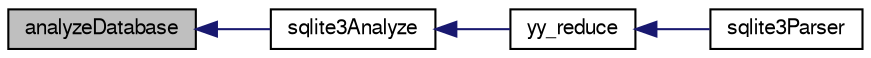 digraph "analyzeDatabase"
{
  edge [fontname="FreeSans",fontsize="10",labelfontname="FreeSans",labelfontsize="10"];
  node [fontname="FreeSans",fontsize="10",shape=record];
  rankdir="LR";
  Node9102 [label="analyzeDatabase",height=0.2,width=0.4,color="black", fillcolor="grey75", style="filled", fontcolor="black"];
  Node9102 -> Node9103 [dir="back",color="midnightblue",fontsize="10",style="solid",fontname="FreeSans"];
  Node9103 [label="sqlite3Analyze",height=0.2,width=0.4,color="black", fillcolor="white", style="filled",URL="$sqlite3_8c.html#ac696deb1ccaae3fa855cfbd0bfd4d048"];
  Node9103 -> Node9104 [dir="back",color="midnightblue",fontsize="10",style="solid",fontname="FreeSans"];
  Node9104 [label="yy_reduce",height=0.2,width=0.4,color="black", fillcolor="white", style="filled",URL="$sqlite3_8c.html#a7c419a9b25711c666a9a2449ef377f14"];
  Node9104 -> Node9105 [dir="back",color="midnightblue",fontsize="10",style="solid",fontname="FreeSans"];
  Node9105 [label="sqlite3Parser",height=0.2,width=0.4,color="black", fillcolor="white", style="filled",URL="$sqlite3_8c.html#a0327d71a5fabe0b6a343d78a2602e72a"];
}
